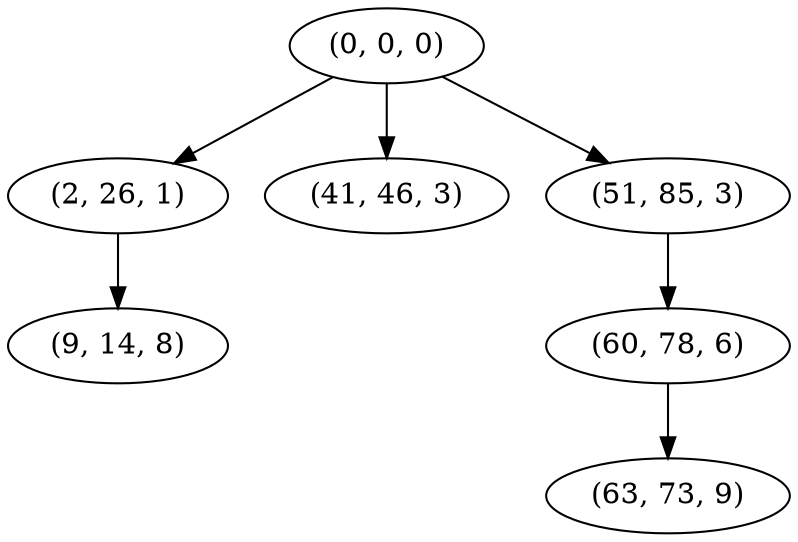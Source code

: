 digraph tree {
    "(0, 0, 0)";
    "(2, 26, 1)";
    "(9, 14, 8)";
    "(41, 46, 3)";
    "(51, 85, 3)";
    "(60, 78, 6)";
    "(63, 73, 9)";
    "(0, 0, 0)" -> "(2, 26, 1)";
    "(0, 0, 0)" -> "(41, 46, 3)";
    "(0, 0, 0)" -> "(51, 85, 3)";
    "(2, 26, 1)" -> "(9, 14, 8)";
    "(51, 85, 3)" -> "(60, 78, 6)";
    "(60, 78, 6)" -> "(63, 73, 9)";
}
